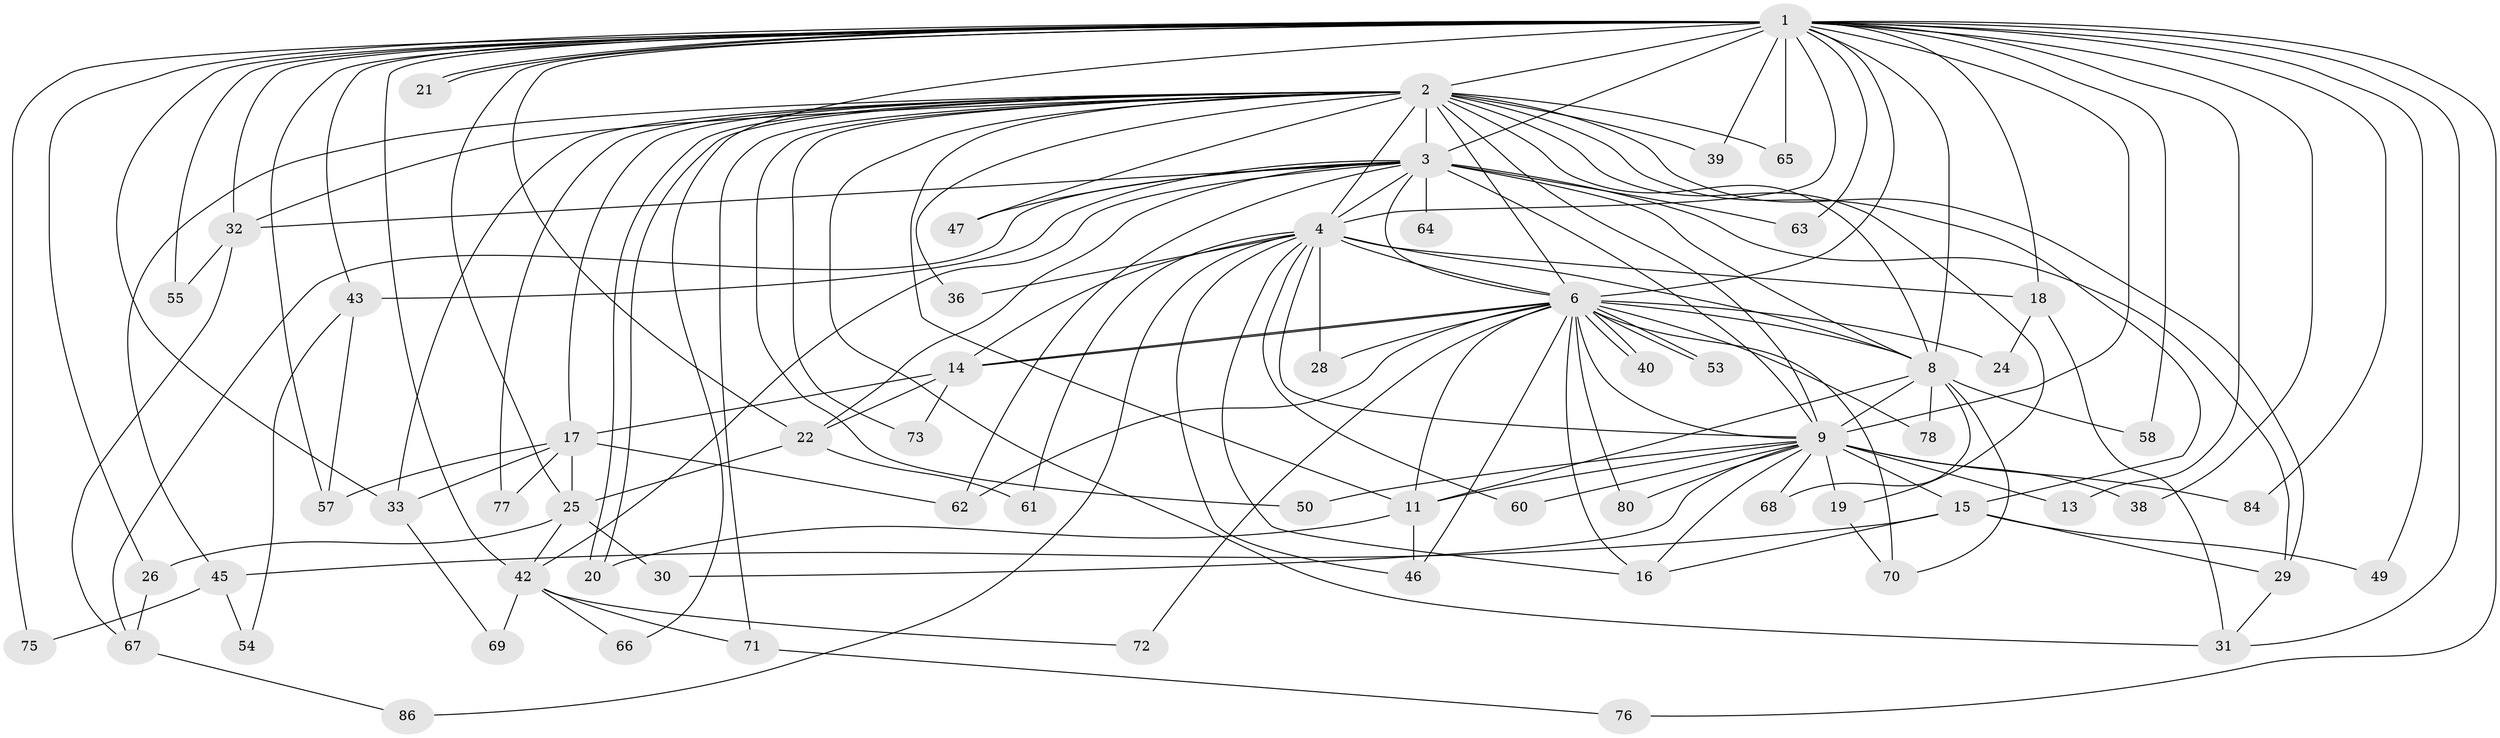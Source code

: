 // Generated by graph-tools (version 1.1) at 2025/23/03/03/25 07:23:40]
// undirected, 64 vertices, 153 edges
graph export_dot {
graph [start="1"]
  node [color=gray90,style=filled];
  1 [super="+7"];
  2 [super="+5"];
  3 [super="+12"];
  4 [super="+81"];
  6 [super="+51"];
  8 [super="+10"];
  9 [super="+37"];
  11 [super="+34"];
  13;
  14;
  15 [super="+56"];
  16 [super="+23"];
  17 [super="+48"];
  18 [super="+79"];
  19 [super="+82"];
  20 [super="+59"];
  21;
  22 [super="+35"];
  24;
  25 [super="+27"];
  26 [super="+89"];
  28;
  29 [super="+44"];
  30;
  31 [super="+52"];
  32 [super="+41"];
  33;
  36;
  38;
  39;
  40;
  42 [super="+74"];
  43;
  45;
  46 [super="+88"];
  47;
  49;
  50;
  53;
  54;
  55;
  57 [super="+83"];
  58;
  60;
  61;
  62 [super="+87"];
  63;
  64;
  65;
  66;
  67;
  68;
  69;
  70;
  71;
  72;
  73;
  75;
  76;
  77;
  78 [super="+85"];
  80;
  84;
  86;
  1 -- 2 [weight=4];
  1 -- 3 [weight=2];
  1 -- 4 [weight=2];
  1 -- 6 [weight=2];
  1 -- 8 [weight=4];
  1 -- 9 [weight=3];
  1 -- 18;
  1 -- 21;
  1 -- 21;
  1 -- 38;
  1 -- 39;
  1 -- 49;
  1 -- 66;
  1 -- 75;
  1 -- 76;
  1 -- 84;
  1 -- 65;
  1 -- 13;
  1 -- 22;
  1 -- 26;
  1 -- 32;
  1 -- 33;
  1 -- 42;
  1 -- 43;
  1 -- 55;
  1 -- 58;
  1 -- 63;
  1 -- 25;
  1 -- 57;
  1 -- 31;
  2 -- 3 [weight=2];
  2 -- 4 [weight=2];
  2 -- 6 [weight=2];
  2 -- 8 [weight=4];
  2 -- 9 [weight=2];
  2 -- 15;
  2 -- 17;
  2 -- 19;
  2 -- 20;
  2 -- 20;
  2 -- 47;
  2 -- 50;
  2 -- 71;
  2 -- 77;
  2 -- 65;
  2 -- 11;
  2 -- 73;
  2 -- 31;
  2 -- 32;
  2 -- 33;
  2 -- 36;
  2 -- 39;
  2 -- 45;
  2 -- 29;
  3 -- 4;
  3 -- 6;
  3 -- 8 [weight=2];
  3 -- 9;
  3 -- 29;
  3 -- 32;
  3 -- 47;
  3 -- 63;
  3 -- 64 [weight=2];
  3 -- 67;
  3 -- 43;
  3 -- 42;
  3 -- 22;
  3 -- 62;
  4 -- 6;
  4 -- 8 [weight=2];
  4 -- 9;
  4 -- 16;
  4 -- 18;
  4 -- 28;
  4 -- 36;
  4 -- 60;
  4 -- 61;
  4 -- 86;
  4 -- 14;
  4 -- 46;
  6 -- 8 [weight=2];
  6 -- 9;
  6 -- 14;
  6 -- 14;
  6 -- 16;
  6 -- 24;
  6 -- 28;
  6 -- 40;
  6 -- 40;
  6 -- 46;
  6 -- 53;
  6 -- 53;
  6 -- 62;
  6 -- 70;
  6 -- 72;
  6 -- 78 [weight=2];
  6 -- 80;
  6 -- 11;
  8 -- 9 [weight=2];
  8 -- 11;
  8 -- 68;
  8 -- 70;
  8 -- 78;
  8 -- 58;
  9 -- 13;
  9 -- 15;
  9 -- 19;
  9 -- 30;
  9 -- 38;
  9 -- 50;
  9 -- 60;
  9 -- 68;
  9 -- 84;
  9 -- 80;
  9 -- 11;
  9 -- 16;
  11 -- 46;
  11 -- 20;
  14 -- 17;
  14 -- 22;
  14 -- 73;
  15 -- 29;
  15 -- 45;
  15 -- 49;
  15 -- 16;
  17 -- 25;
  17 -- 33;
  17 -- 57;
  17 -- 77;
  17 -- 62;
  18 -- 24;
  18 -- 31;
  19 -- 70;
  22 -- 25;
  22 -- 61;
  25 -- 26;
  25 -- 42;
  25 -- 30;
  26 -- 67;
  29 -- 31;
  32 -- 55;
  32 -- 67;
  33 -- 69;
  42 -- 66;
  42 -- 69;
  42 -- 71;
  42 -- 72;
  43 -- 54;
  43 -- 57;
  45 -- 54;
  45 -- 75;
  67 -- 86;
  71 -- 76;
}
